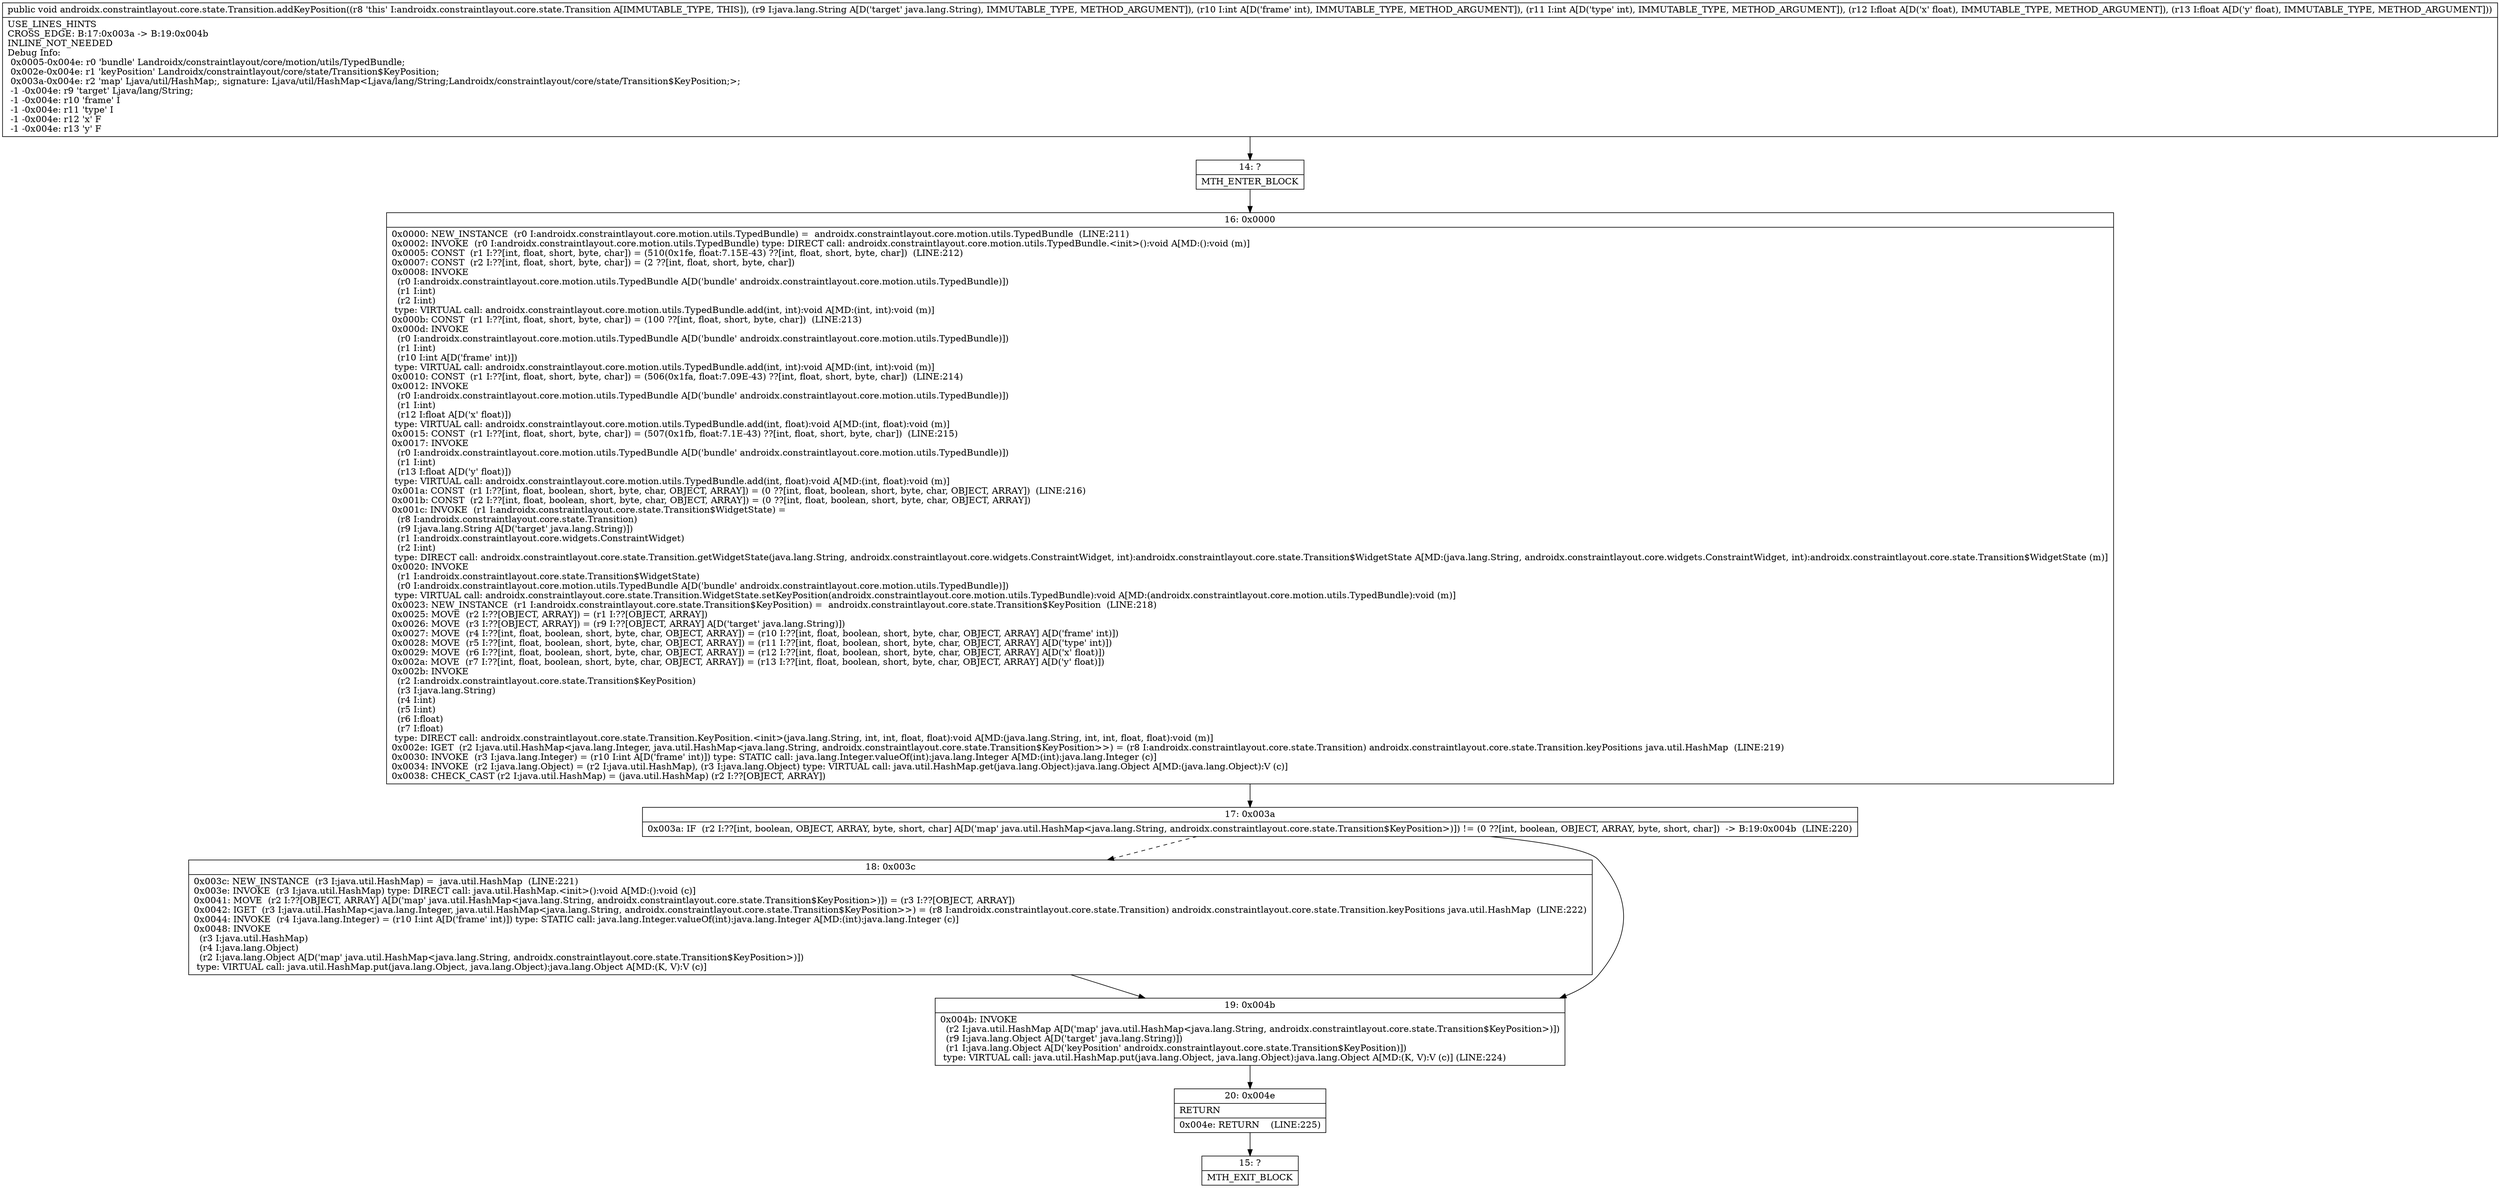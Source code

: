 digraph "CFG forandroidx.constraintlayout.core.state.Transition.addKeyPosition(Ljava\/lang\/String;IIFF)V" {
Node_14 [shape=record,label="{14\:\ ?|MTH_ENTER_BLOCK\l}"];
Node_16 [shape=record,label="{16\:\ 0x0000|0x0000: NEW_INSTANCE  (r0 I:androidx.constraintlayout.core.motion.utils.TypedBundle) =  androidx.constraintlayout.core.motion.utils.TypedBundle  (LINE:211)\l0x0002: INVOKE  (r0 I:androidx.constraintlayout.core.motion.utils.TypedBundle) type: DIRECT call: androidx.constraintlayout.core.motion.utils.TypedBundle.\<init\>():void A[MD:():void (m)]\l0x0005: CONST  (r1 I:??[int, float, short, byte, char]) = (510(0x1fe, float:7.15E\-43) ??[int, float, short, byte, char])  (LINE:212)\l0x0007: CONST  (r2 I:??[int, float, short, byte, char]) = (2 ??[int, float, short, byte, char]) \l0x0008: INVOKE  \l  (r0 I:androidx.constraintlayout.core.motion.utils.TypedBundle A[D('bundle' androidx.constraintlayout.core.motion.utils.TypedBundle)])\l  (r1 I:int)\l  (r2 I:int)\l type: VIRTUAL call: androidx.constraintlayout.core.motion.utils.TypedBundle.add(int, int):void A[MD:(int, int):void (m)]\l0x000b: CONST  (r1 I:??[int, float, short, byte, char]) = (100 ??[int, float, short, byte, char])  (LINE:213)\l0x000d: INVOKE  \l  (r0 I:androidx.constraintlayout.core.motion.utils.TypedBundle A[D('bundle' androidx.constraintlayout.core.motion.utils.TypedBundle)])\l  (r1 I:int)\l  (r10 I:int A[D('frame' int)])\l type: VIRTUAL call: androidx.constraintlayout.core.motion.utils.TypedBundle.add(int, int):void A[MD:(int, int):void (m)]\l0x0010: CONST  (r1 I:??[int, float, short, byte, char]) = (506(0x1fa, float:7.09E\-43) ??[int, float, short, byte, char])  (LINE:214)\l0x0012: INVOKE  \l  (r0 I:androidx.constraintlayout.core.motion.utils.TypedBundle A[D('bundle' androidx.constraintlayout.core.motion.utils.TypedBundle)])\l  (r1 I:int)\l  (r12 I:float A[D('x' float)])\l type: VIRTUAL call: androidx.constraintlayout.core.motion.utils.TypedBundle.add(int, float):void A[MD:(int, float):void (m)]\l0x0015: CONST  (r1 I:??[int, float, short, byte, char]) = (507(0x1fb, float:7.1E\-43) ??[int, float, short, byte, char])  (LINE:215)\l0x0017: INVOKE  \l  (r0 I:androidx.constraintlayout.core.motion.utils.TypedBundle A[D('bundle' androidx.constraintlayout.core.motion.utils.TypedBundle)])\l  (r1 I:int)\l  (r13 I:float A[D('y' float)])\l type: VIRTUAL call: androidx.constraintlayout.core.motion.utils.TypedBundle.add(int, float):void A[MD:(int, float):void (m)]\l0x001a: CONST  (r1 I:??[int, float, boolean, short, byte, char, OBJECT, ARRAY]) = (0 ??[int, float, boolean, short, byte, char, OBJECT, ARRAY])  (LINE:216)\l0x001b: CONST  (r2 I:??[int, float, boolean, short, byte, char, OBJECT, ARRAY]) = (0 ??[int, float, boolean, short, byte, char, OBJECT, ARRAY]) \l0x001c: INVOKE  (r1 I:androidx.constraintlayout.core.state.Transition$WidgetState) = \l  (r8 I:androidx.constraintlayout.core.state.Transition)\l  (r9 I:java.lang.String A[D('target' java.lang.String)])\l  (r1 I:androidx.constraintlayout.core.widgets.ConstraintWidget)\l  (r2 I:int)\l type: DIRECT call: androidx.constraintlayout.core.state.Transition.getWidgetState(java.lang.String, androidx.constraintlayout.core.widgets.ConstraintWidget, int):androidx.constraintlayout.core.state.Transition$WidgetState A[MD:(java.lang.String, androidx.constraintlayout.core.widgets.ConstraintWidget, int):androidx.constraintlayout.core.state.Transition$WidgetState (m)]\l0x0020: INVOKE  \l  (r1 I:androidx.constraintlayout.core.state.Transition$WidgetState)\l  (r0 I:androidx.constraintlayout.core.motion.utils.TypedBundle A[D('bundle' androidx.constraintlayout.core.motion.utils.TypedBundle)])\l type: VIRTUAL call: androidx.constraintlayout.core.state.Transition.WidgetState.setKeyPosition(androidx.constraintlayout.core.motion.utils.TypedBundle):void A[MD:(androidx.constraintlayout.core.motion.utils.TypedBundle):void (m)]\l0x0023: NEW_INSTANCE  (r1 I:androidx.constraintlayout.core.state.Transition$KeyPosition) =  androidx.constraintlayout.core.state.Transition$KeyPosition  (LINE:218)\l0x0025: MOVE  (r2 I:??[OBJECT, ARRAY]) = (r1 I:??[OBJECT, ARRAY]) \l0x0026: MOVE  (r3 I:??[OBJECT, ARRAY]) = (r9 I:??[OBJECT, ARRAY] A[D('target' java.lang.String)]) \l0x0027: MOVE  (r4 I:??[int, float, boolean, short, byte, char, OBJECT, ARRAY]) = (r10 I:??[int, float, boolean, short, byte, char, OBJECT, ARRAY] A[D('frame' int)]) \l0x0028: MOVE  (r5 I:??[int, float, boolean, short, byte, char, OBJECT, ARRAY]) = (r11 I:??[int, float, boolean, short, byte, char, OBJECT, ARRAY] A[D('type' int)]) \l0x0029: MOVE  (r6 I:??[int, float, boolean, short, byte, char, OBJECT, ARRAY]) = (r12 I:??[int, float, boolean, short, byte, char, OBJECT, ARRAY] A[D('x' float)]) \l0x002a: MOVE  (r7 I:??[int, float, boolean, short, byte, char, OBJECT, ARRAY]) = (r13 I:??[int, float, boolean, short, byte, char, OBJECT, ARRAY] A[D('y' float)]) \l0x002b: INVOKE  \l  (r2 I:androidx.constraintlayout.core.state.Transition$KeyPosition)\l  (r3 I:java.lang.String)\l  (r4 I:int)\l  (r5 I:int)\l  (r6 I:float)\l  (r7 I:float)\l type: DIRECT call: androidx.constraintlayout.core.state.Transition.KeyPosition.\<init\>(java.lang.String, int, int, float, float):void A[MD:(java.lang.String, int, int, float, float):void (m)]\l0x002e: IGET  (r2 I:java.util.HashMap\<java.lang.Integer, java.util.HashMap\<java.lang.String, androidx.constraintlayout.core.state.Transition$KeyPosition\>\>) = (r8 I:androidx.constraintlayout.core.state.Transition) androidx.constraintlayout.core.state.Transition.keyPositions java.util.HashMap  (LINE:219)\l0x0030: INVOKE  (r3 I:java.lang.Integer) = (r10 I:int A[D('frame' int)]) type: STATIC call: java.lang.Integer.valueOf(int):java.lang.Integer A[MD:(int):java.lang.Integer (c)]\l0x0034: INVOKE  (r2 I:java.lang.Object) = (r2 I:java.util.HashMap), (r3 I:java.lang.Object) type: VIRTUAL call: java.util.HashMap.get(java.lang.Object):java.lang.Object A[MD:(java.lang.Object):V (c)]\l0x0038: CHECK_CAST (r2 I:java.util.HashMap) = (java.util.HashMap) (r2 I:??[OBJECT, ARRAY]) \l}"];
Node_17 [shape=record,label="{17\:\ 0x003a|0x003a: IF  (r2 I:??[int, boolean, OBJECT, ARRAY, byte, short, char] A[D('map' java.util.HashMap\<java.lang.String, androidx.constraintlayout.core.state.Transition$KeyPosition\>)]) != (0 ??[int, boolean, OBJECT, ARRAY, byte, short, char])  \-\> B:19:0x004b  (LINE:220)\l}"];
Node_18 [shape=record,label="{18\:\ 0x003c|0x003c: NEW_INSTANCE  (r3 I:java.util.HashMap) =  java.util.HashMap  (LINE:221)\l0x003e: INVOKE  (r3 I:java.util.HashMap) type: DIRECT call: java.util.HashMap.\<init\>():void A[MD:():void (c)]\l0x0041: MOVE  (r2 I:??[OBJECT, ARRAY] A[D('map' java.util.HashMap\<java.lang.String, androidx.constraintlayout.core.state.Transition$KeyPosition\>)]) = (r3 I:??[OBJECT, ARRAY]) \l0x0042: IGET  (r3 I:java.util.HashMap\<java.lang.Integer, java.util.HashMap\<java.lang.String, androidx.constraintlayout.core.state.Transition$KeyPosition\>\>) = (r8 I:androidx.constraintlayout.core.state.Transition) androidx.constraintlayout.core.state.Transition.keyPositions java.util.HashMap  (LINE:222)\l0x0044: INVOKE  (r4 I:java.lang.Integer) = (r10 I:int A[D('frame' int)]) type: STATIC call: java.lang.Integer.valueOf(int):java.lang.Integer A[MD:(int):java.lang.Integer (c)]\l0x0048: INVOKE  \l  (r3 I:java.util.HashMap)\l  (r4 I:java.lang.Object)\l  (r2 I:java.lang.Object A[D('map' java.util.HashMap\<java.lang.String, androidx.constraintlayout.core.state.Transition$KeyPosition\>)])\l type: VIRTUAL call: java.util.HashMap.put(java.lang.Object, java.lang.Object):java.lang.Object A[MD:(K, V):V (c)]\l}"];
Node_19 [shape=record,label="{19\:\ 0x004b|0x004b: INVOKE  \l  (r2 I:java.util.HashMap A[D('map' java.util.HashMap\<java.lang.String, androidx.constraintlayout.core.state.Transition$KeyPosition\>)])\l  (r9 I:java.lang.Object A[D('target' java.lang.String)])\l  (r1 I:java.lang.Object A[D('keyPosition' androidx.constraintlayout.core.state.Transition$KeyPosition)])\l type: VIRTUAL call: java.util.HashMap.put(java.lang.Object, java.lang.Object):java.lang.Object A[MD:(K, V):V (c)] (LINE:224)\l}"];
Node_20 [shape=record,label="{20\:\ 0x004e|RETURN\l|0x004e: RETURN    (LINE:225)\l}"];
Node_15 [shape=record,label="{15\:\ ?|MTH_EXIT_BLOCK\l}"];
MethodNode[shape=record,label="{public void androidx.constraintlayout.core.state.Transition.addKeyPosition((r8 'this' I:androidx.constraintlayout.core.state.Transition A[IMMUTABLE_TYPE, THIS]), (r9 I:java.lang.String A[D('target' java.lang.String), IMMUTABLE_TYPE, METHOD_ARGUMENT]), (r10 I:int A[D('frame' int), IMMUTABLE_TYPE, METHOD_ARGUMENT]), (r11 I:int A[D('type' int), IMMUTABLE_TYPE, METHOD_ARGUMENT]), (r12 I:float A[D('x' float), IMMUTABLE_TYPE, METHOD_ARGUMENT]), (r13 I:float A[D('y' float), IMMUTABLE_TYPE, METHOD_ARGUMENT]))  | USE_LINES_HINTS\lCROSS_EDGE: B:17:0x003a \-\> B:19:0x004b\lINLINE_NOT_NEEDED\lDebug Info:\l  0x0005\-0x004e: r0 'bundle' Landroidx\/constraintlayout\/core\/motion\/utils\/TypedBundle;\l  0x002e\-0x004e: r1 'keyPosition' Landroidx\/constraintlayout\/core\/state\/Transition$KeyPosition;\l  0x003a\-0x004e: r2 'map' Ljava\/util\/HashMap;, signature: Ljava\/util\/HashMap\<Ljava\/lang\/String;Landroidx\/constraintlayout\/core\/state\/Transition$KeyPosition;\>;\l  \-1 \-0x004e: r9 'target' Ljava\/lang\/String;\l  \-1 \-0x004e: r10 'frame' I\l  \-1 \-0x004e: r11 'type' I\l  \-1 \-0x004e: r12 'x' F\l  \-1 \-0x004e: r13 'y' F\l}"];
MethodNode -> Node_14;Node_14 -> Node_16;
Node_16 -> Node_17;
Node_17 -> Node_18[style=dashed];
Node_17 -> Node_19;
Node_18 -> Node_19;
Node_19 -> Node_20;
Node_20 -> Node_15;
}

